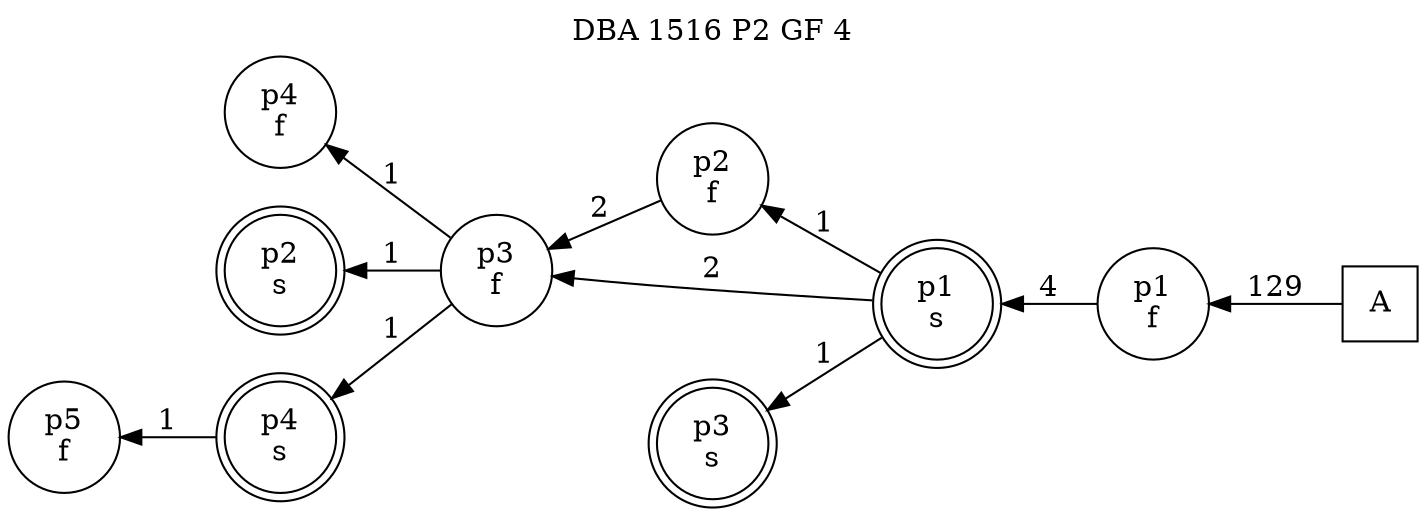 digraph DBA_1516_P2_GF_4_GOOD {
labelloc="tl"
label= " DBA 1516 P2 GF 4 "
rankdir="RL";
graph [ size=" 10 , 10 !"]

"A" [shape="square" label="A"]
"p1_f" [shape="circle" label="p1
f"]
"p1_s" [shape="doublecircle" label="p1
s"]
"p2_f" [shape="circle" label="p2
f"]
"p3_f" [shape="circle" label="p3
f"]
"p4_f" [shape="circle" label="p4
f"]
"p2_s" [shape="doublecircle" label="p2
s"]
"p4_s" [shape="doublecircle" label="p4
s"]
"p5_f" [shape="circle" label="p5
f"]
"p3_s" [shape="doublecircle" label="p3
s"]
"A" -> "p1_f" [ label=129]
"p1_f" -> "p1_s" [ label=4]
"p1_s" -> "p2_f" [ label=1]
"p1_s" -> "p3_f" [ label=2]
"p1_s" -> "p3_s" [ label=1]
"p2_f" -> "p3_f" [ label=2]
"p3_f" -> "p4_f" [ label=1]
"p3_f" -> "p2_s" [ label=1]
"p3_f" -> "p4_s" [ label=1]
"p4_s" -> "p5_f" [ label=1]
}
